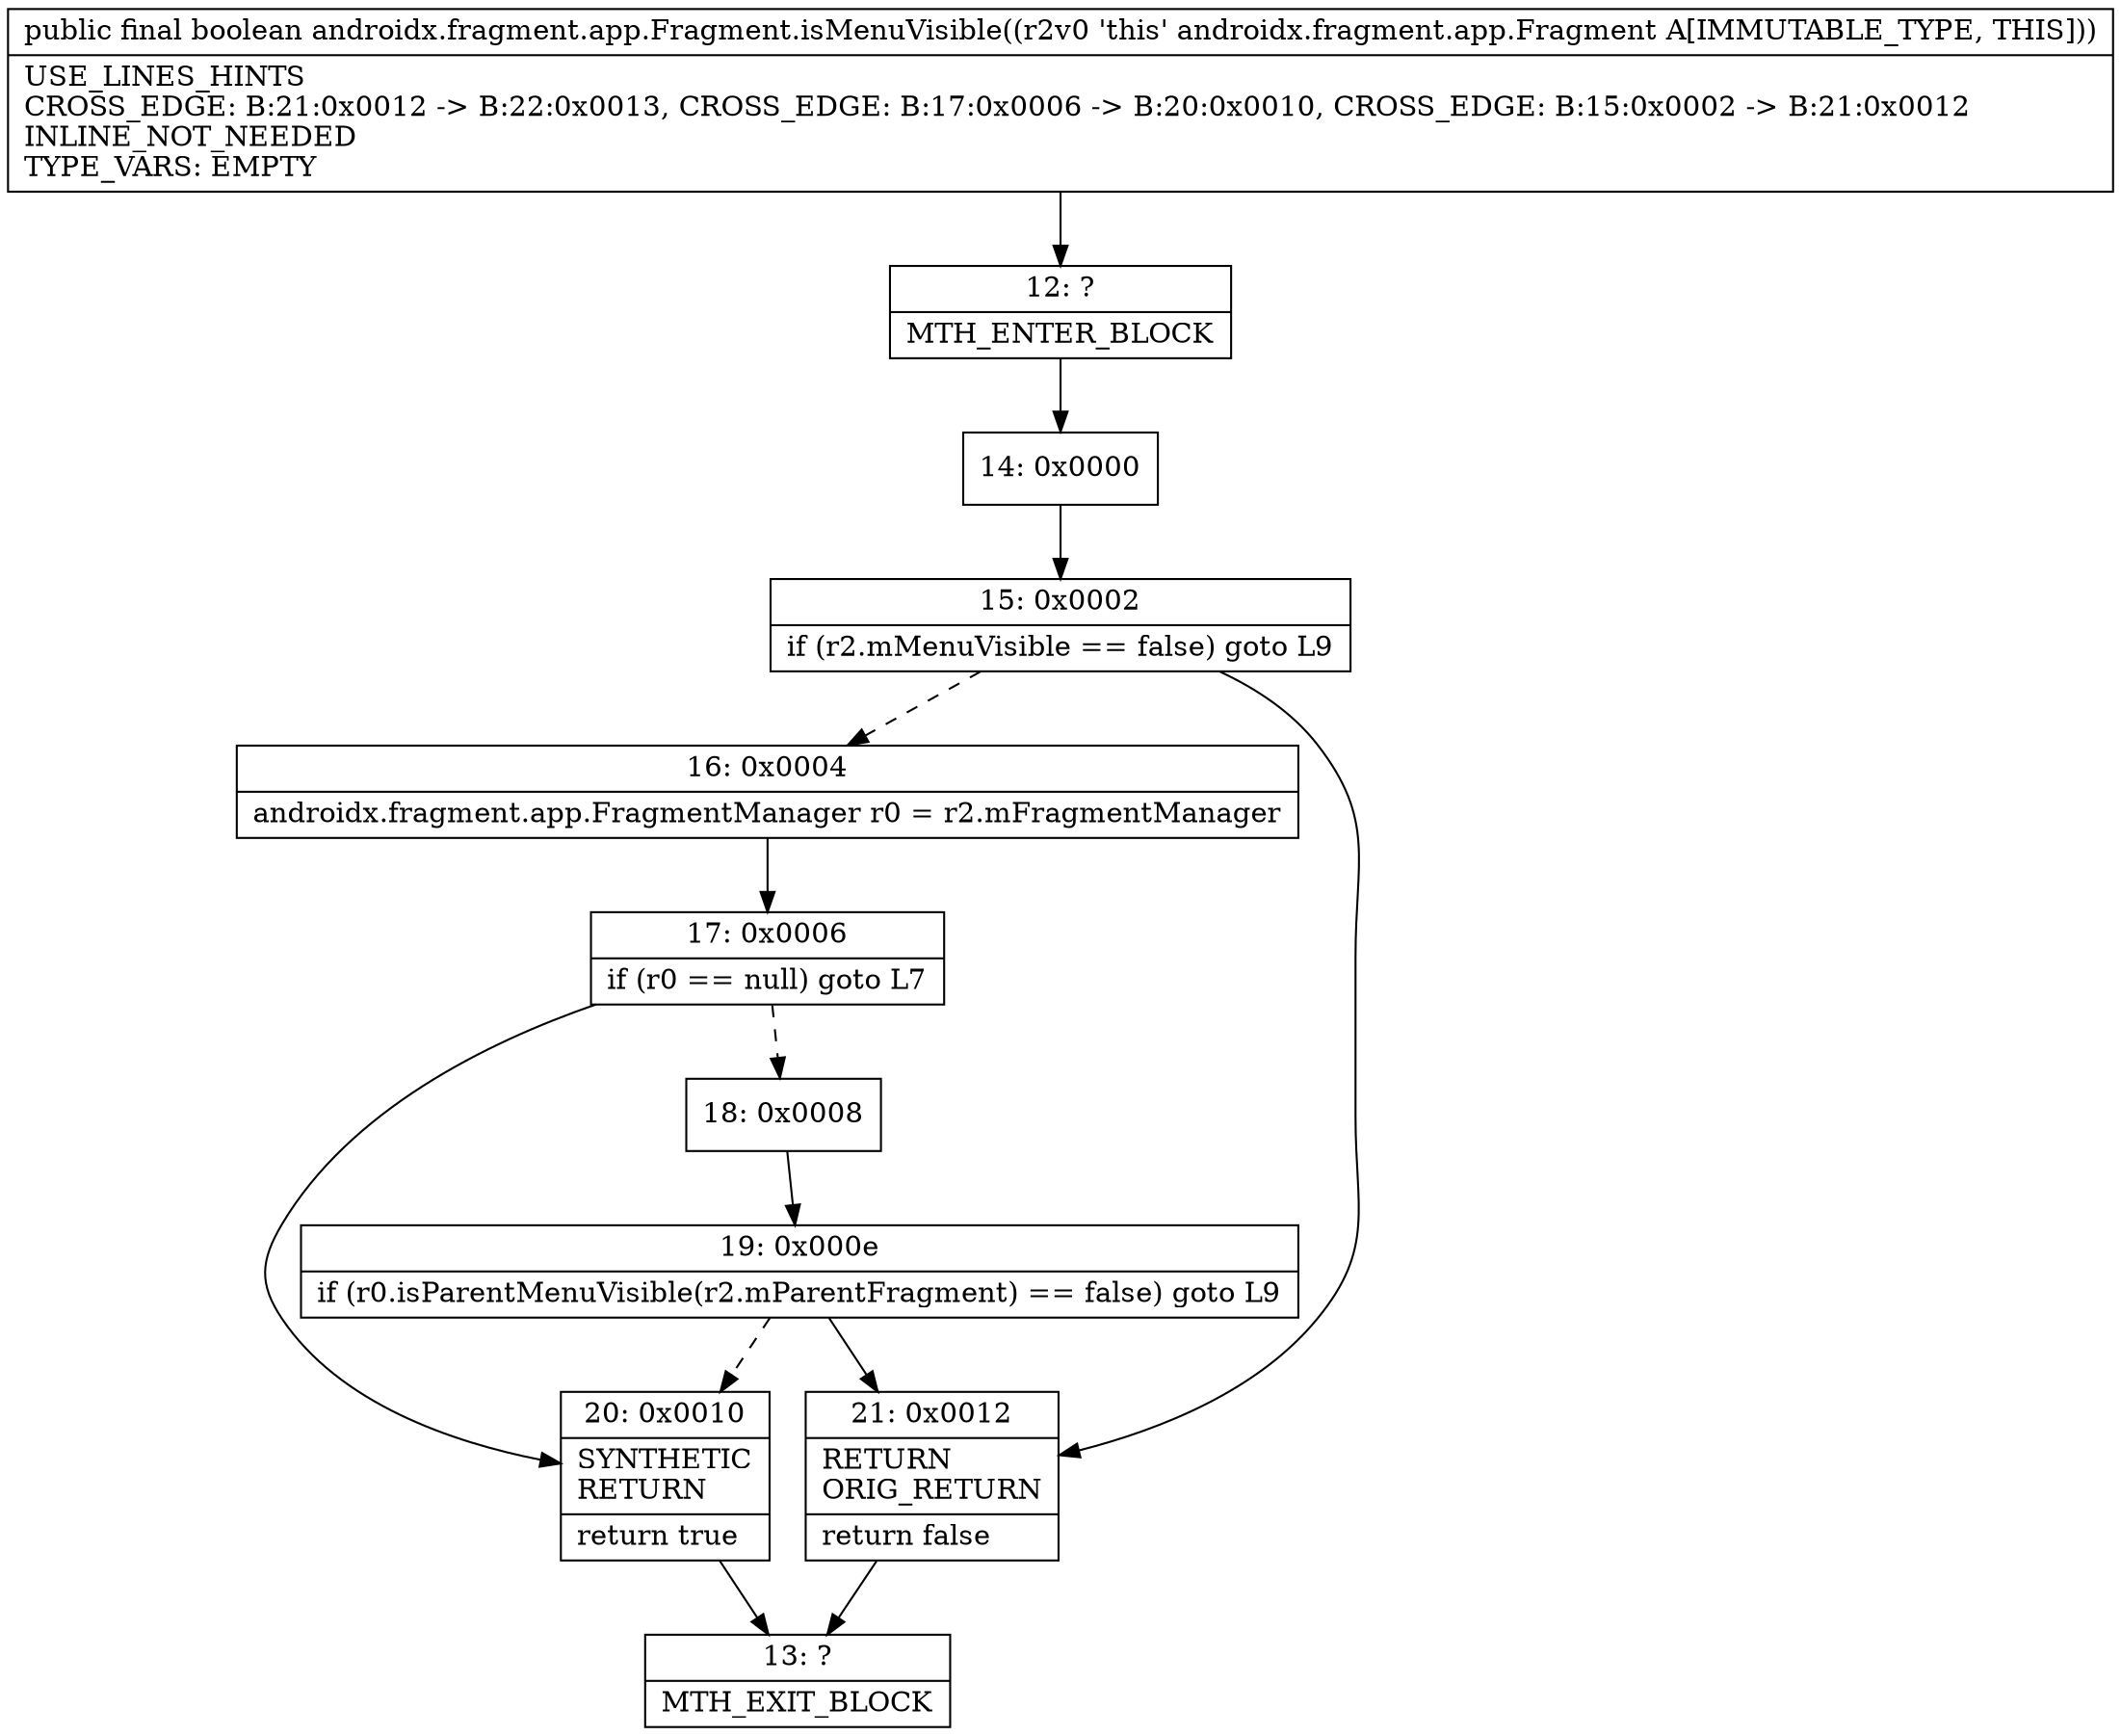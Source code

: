 digraph "CFG forandroidx.fragment.app.Fragment.isMenuVisible()Z" {
Node_12 [shape=record,label="{12\:\ ?|MTH_ENTER_BLOCK\l}"];
Node_14 [shape=record,label="{14\:\ 0x0000}"];
Node_15 [shape=record,label="{15\:\ 0x0002|if (r2.mMenuVisible == false) goto L9\l}"];
Node_16 [shape=record,label="{16\:\ 0x0004|androidx.fragment.app.FragmentManager r0 = r2.mFragmentManager\l}"];
Node_17 [shape=record,label="{17\:\ 0x0006|if (r0 == null) goto L7\l}"];
Node_18 [shape=record,label="{18\:\ 0x0008}"];
Node_19 [shape=record,label="{19\:\ 0x000e|if (r0.isParentMenuVisible(r2.mParentFragment) == false) goto L9\l}"];
Node_20 [shape=record,label="{20\:\ 0x0010|SYNTHETIC\lRETURN\l|return true\l}"];
Node_13 [shape=record,label="{13\:\ ?|MTH_EXIT_BLOCK\l}"];
Node_21 [shape=record,label="{21\:\ 0x0012|RETURN\lORIG_RETURN\l|return false\l}"];
MethodNode[shape=record,label="{public final boolean androidx.fragment.app.Fragment.isMenuVisible((r2v0 'this' androidx.fragment.app.Fragment A[IMMUTABLE_TYPE, THIS]))  | USE_LINES_HINTS\lCROSS_EDGE: B:21:0x0012 \-\> B:22:0x0013, CROSS_EDGE: B:17:0x0006 \-\> B:20:0x0010, CROSS_EDGE: B:15:0x0002 \-\> B:21:0x0012\lINLINE_NOT_NEEDED\lTYPE_VARS: EMPTY\l}"];
MethodNode -> Node_12;Node_12 -> Node_14;
Node_14 -> Node_15;
Node_15 -> Node_16[style=dashed];
Node_15 -> Node_21;
Node_16 -> Node_17;
Node_17 -> Node_18[style=dashed];
Node_17 -> Node_20;
Node_18 -> Node_19;
Node_19 -> Node_20[style=dashed];
Node_19 -> Node_21;
Node_20 -> Node_13;
Node_21 -> Node_13;
}


